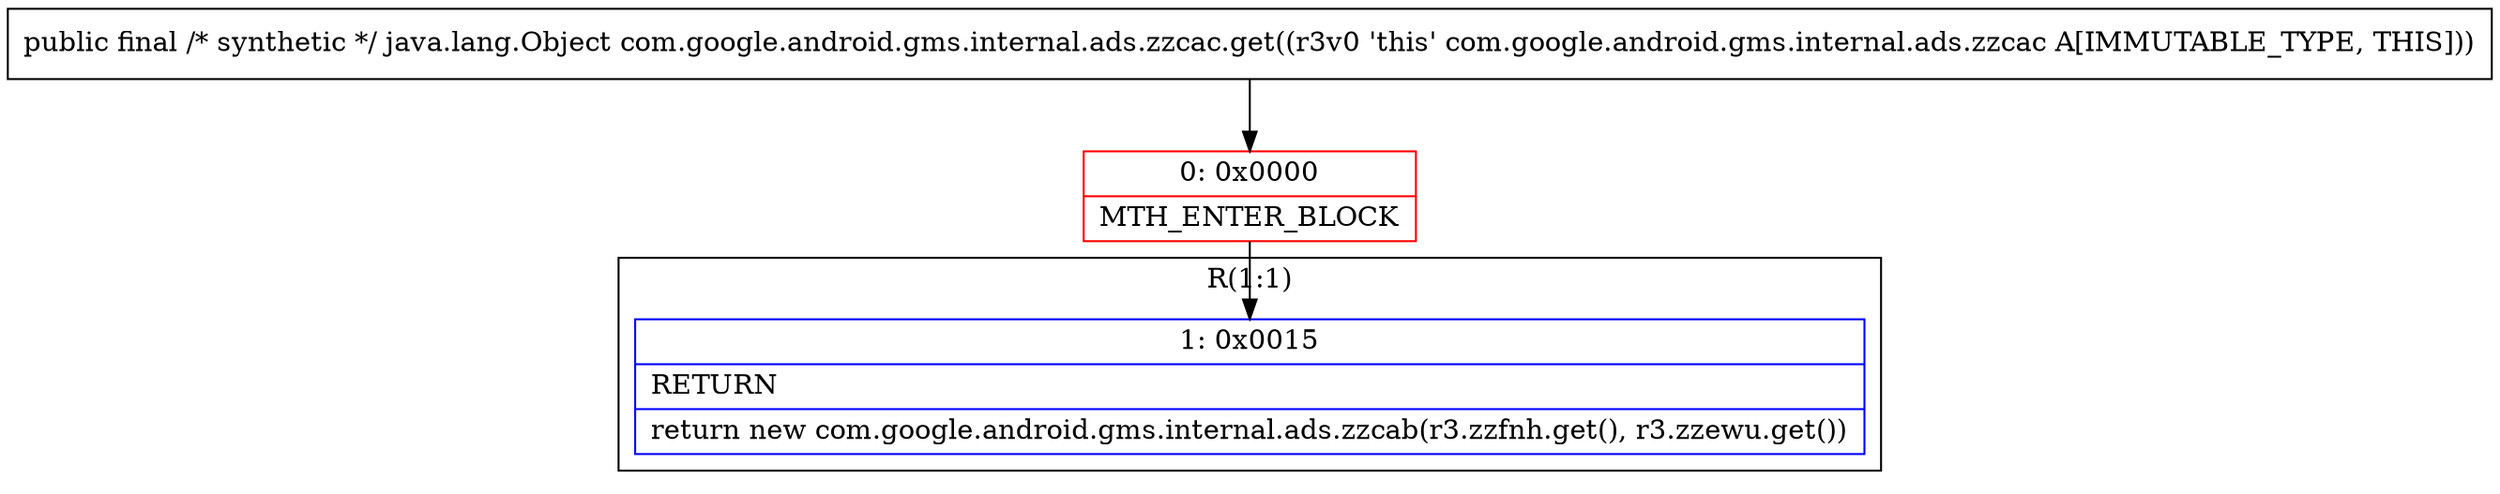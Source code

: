 digraph "CFG forcom.google.android.gms.internal.ads.zzcac.get()Ljava\/lang\/Object;" {
subgraph cluster_Region_901979471 {
label = "R(1:1)";
node [shape=record,color=blue];
Node_1 [shape=record,label="{1\:\ 0x0015|RETURN\l|return new com.google.android.gms.internal.ads.zzcab(r3.zzfnh.get(), r3.zzewu.get())\l}"];
}
Node_0 [shape=record,color=red,label="{0\:\ 0x0000|MTH_ENTER_BLOCK\l}"];
MethodNode[shape=record,label="{public final \/* synthetic *\/ java.lang.Object com.google.android.gms.internal.ads.zzcac.get((r3v0 'this' com.google.android.gms.internal.ads.zzcac A[IMMUTABLE_TYPE, THIS])) }"];
MethodNode -> Node_0;
Node_0 -> Node_1;
}

